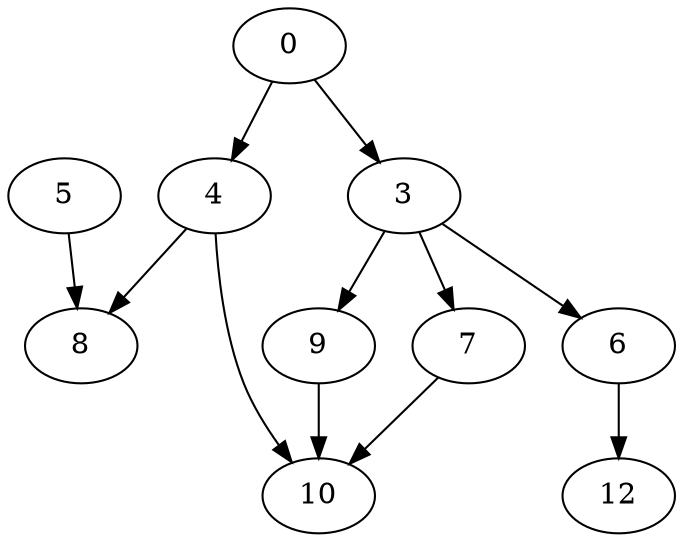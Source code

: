 digraph {
    6 -> 12;
    4 -> 10;
    9 -> 10;
    0 -> 4;
    5 -> 8;
    3 -> 7;
    7 -> 10;
    0 -> 3;
    3 -> 9;
    4 -> 8;
    3 -> 6;
}
